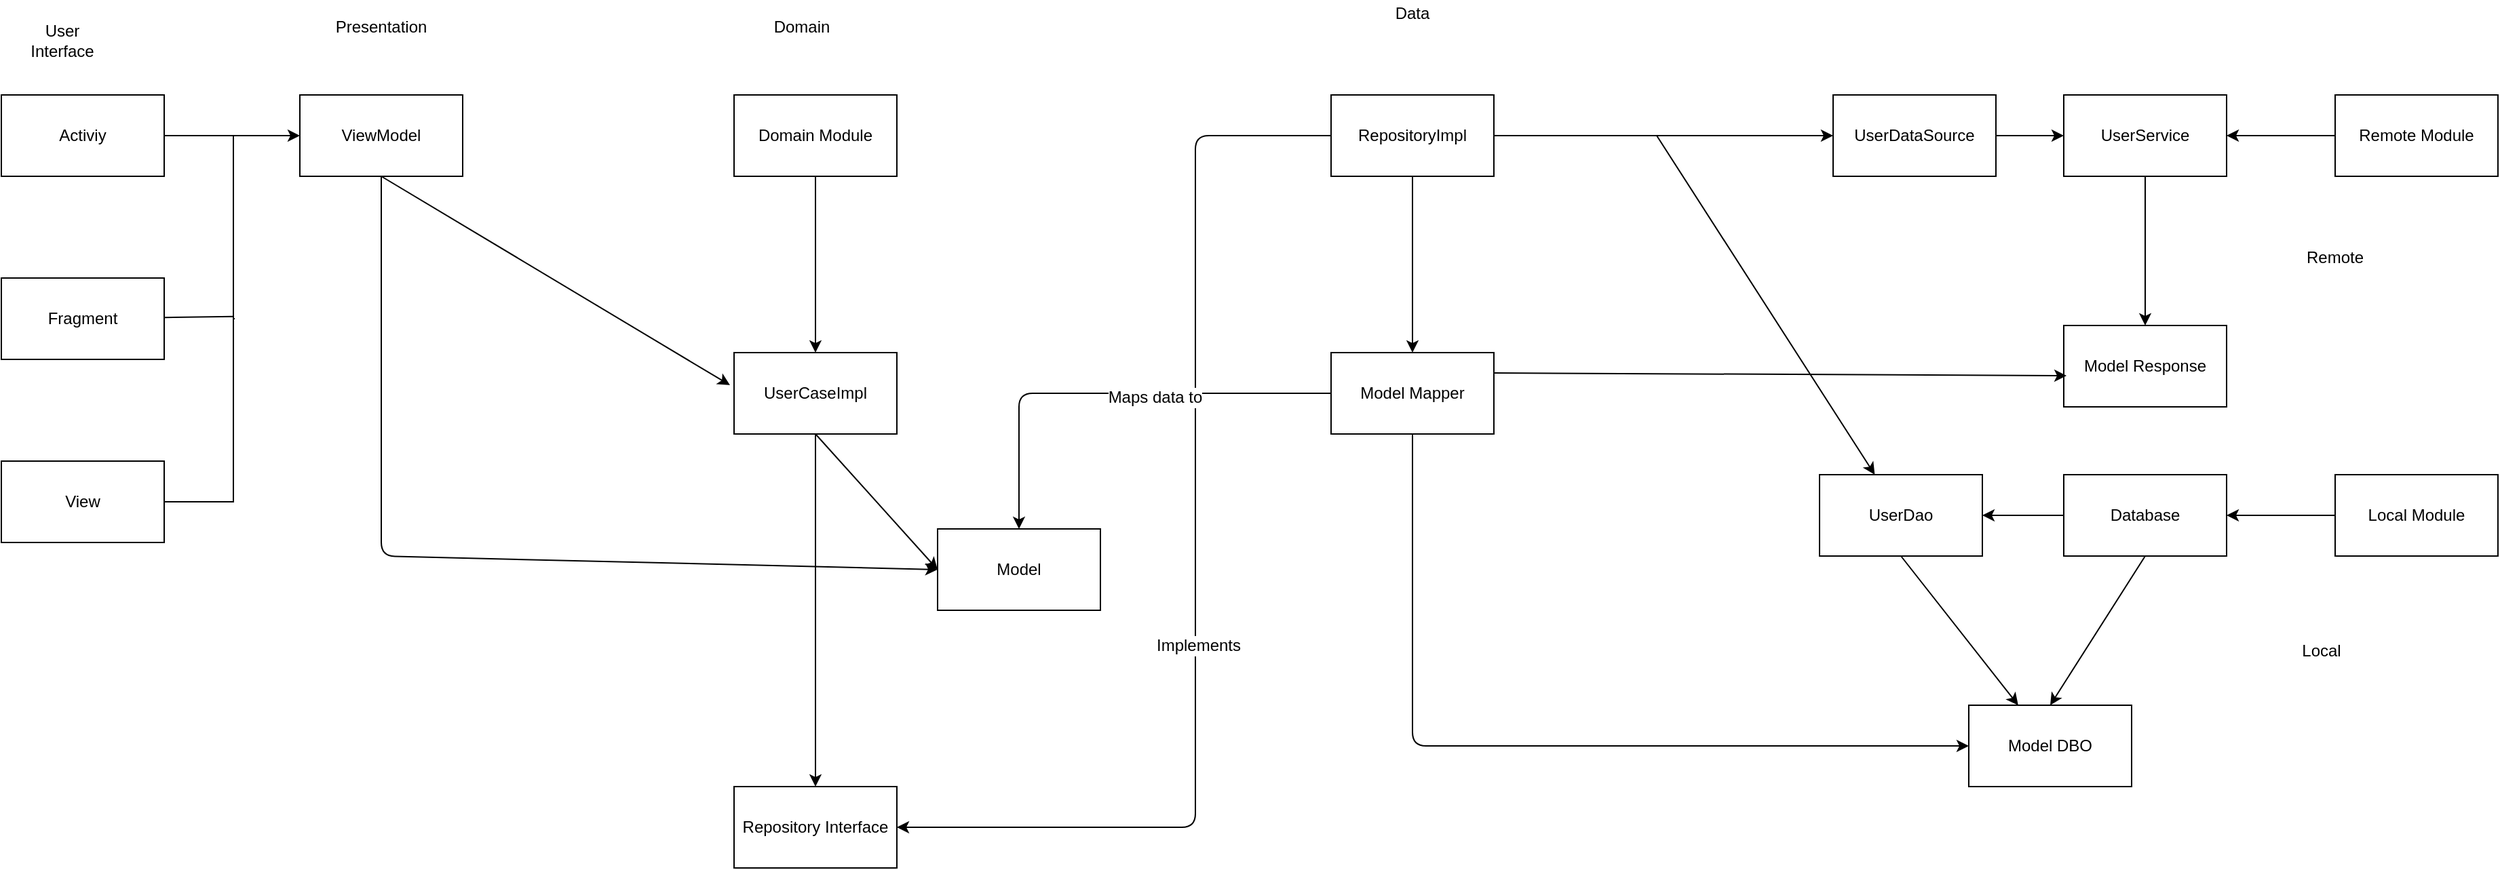 <mxfile version="11.2.9" type="github" pages="1"><diagram id="d_w_xviG30Cqwo1Cd_5Z" name="Page-1"><mxGraphModel dx="3108" dy="748" grid="1" gridSize="10" guides="1" tooltips="1" connect="1" arrows="1" fold="1" page="1" pageScale="1" pageWidth="850" pageHeight="1100" math="0" shadow="0"><root><mxCell id="0"/><mxCell id="1" parent="0"/><mxCell id="k4m7EZZNq1Qw_AHA_aCo-9" value="" style="edgeStyle=orthogonalEdgeStyle;rounded=0;orthogonalLoop=1;jettySize=auto;html=1;" edge="1" parent="1" source="k4m7EZZNq1Qw_AHA_aCo-5" target="k4m7EZZNq1Qw_AHA_aCo-6"><mxGeometry relative="1" as="geometry"/></mxCell><mxCell id="k4m7EZZNq1Qw_AHA_aCo-5" value="UserDataSource" style="rounded=0;whiteSpace=wrap;html=1;" vertex="1" parent="1"><mxGeometry x="390" y="320" width="120" height="60" as="geometry"/></mxCell><mxCell id="k4m7EZZNq1Qw_AHA_aCo-11" value="" style="edgeStyle=orthogonalEdgeStyle;rounded=0;orthogonalLoop=1;jettySize=auto;html=1;" edge="1" parent="1" source="k4m7EZZNq1Qw_AHA_aCo-6" target="k4m7EZZNq1Qw_AHA_aCo-7"><mxGeometry relative="1" as="geometry"/></mxCell><mxCell id="k4m7EZZNq1Qw_AHA_aCo-6" value="UserService" style="rounded=0;whiteSpace=wrap;html=1;" vertex="1" parent="1"><mxGeometry x="560" y="320" width="120" height="60" as="geometry"/></mxCell><mxCell id="k4m7EZZNq1Qw_AHA_aCo-7" value="Model Response" style="rounded=0;whiteSpace=wrap;html=1;" vertex="1" parent="1"><mxGeometry x="560" y="490" width="120" height="60" as="geometry"/></mxCell><mxCell id="k4m7EZZNq1Qw_AHA_aCo-10" value="" style="edgeStyle=orthogonalEdgeStyle;rounded=0;orthogonalLoop=1;jettySize=auto;html=1;" edge="1" parent="1" source="k4m7EZZNq1Qw_AHA_aCo-8" target="k4m7EZZNq1Qw_AHA_aCo-6"><mxGeometry relative="1" as="geometry"/></mxCell><mxCell id="k4m7EZZNq1Qw_AHA_aCo-8" value="Remote Module" style="rounded=0;whiteSpace=wrap;html=1;" vertex="1" parent="1"><mxGeometry x="760" y="320" width="120" height="60" as="geometry"/></mxCell><mxCell id="k4m7EZZNq1Qw_AHA_aCo-19" value="Remote" style="text;html=1;strokeColor=none;fillColor=none;align=center;verticalAlign=middle;whiteSpace=wrap;rounded=0;" vertex="1" parent="1"><mxGeometry x="740" y="430" width="40" height="20" as="geometry"/></mxCell><mxCell id="k4m7EZZNq1Qw_AHA_aCo-20" value="Local" style="text;html=1;strokeColor=none;fillColor=none;align=center;verticalAlign=middle;whiteSpace=wrap;rounded=0;" vertex="1" parent="1"><mxGeometry x="730" y="720" width="40" height="20" as="geometry"/></mxCell><mxCell id="k4m7EZZNq1Qw_AHA_aCo-21" value="Model DBO" style="rounded=0;whiteSpace=wrap;html=1;" vertex="1" parent="1"><mxGeometry x="490" y="770" width="120" height="60" as="geometry"/></mxCell><mxCell id="k4m7EZZNq1Qw_AHA_aCo-29" value="" style="edgeStyle=orthogonalEdgeStyle;rounded=0;orthogonalLoop=1;jettySize=auto;html=1;" edge="1" parent="1" source="k4m7EZZNq1Qw_AHA_aCo-22" target="k4m7EZZNq1Qw_AHA_aCo-23"><mxGeometry relative="1" as="geometry"/></mxCell><mxCell id="k4m7EZZNq1Qw_AHA_aCo-22" value="Local Module" style="rounded=0;whiteSpace=wrap;html=1;" vertex="1" parent="1"><mxGeometry x="760" y="600" width="120" height="60" as="geometry"/></mxCell><mxCell id="k4m7EZZNq1Qw_AHA_aCo-28" value="" style="edgeStyle=orthogonalEdgeStyle;rounded=0;orthogonalLoop=1;jettySize=auto;html=1;" edge="1" parent="1" source="k4m7EZZNq1Qw_AHA_aCo-23" target="k4m7EZZNq1Qw_AHA_aCo-24"><mxGeometry relative="1" as="geometry"/></mxCell><mxCell id="k4m7EZZNq1Qw_AHA_aCo-24" value="UserDao" style="rounded=0;whiteSpace=wrap;html=1;" vertex="1" parent="1"><mxGeometry x="380" y="600" width="120" height="60" as="geometry"/></mxCell><mxCell id="k4m7EZZNq1Qw_AHA_aCo-27" value="" style="endArrow=classic;html=1;exitX=0.5;exitY=1;exitDx=0;exitDy=0;" edge="1" parent="1" source="k4m7EZZNq1Qw_AHA_aCo-24" target="k4m7EZZNq1Qw_AHA_aCo-21"><mxGeometry width="50" height="50" relative="1" as="geometry"><mxPoint x="30" y="820" as="sourcePoint"/><mxPoint x="80" y="770" as="targetPoint"/></mxGeometry></mxCell><mxCell id="k4m7EZZNq1Qw_AHA_aCo-35" style="rounded=0;orthogonalLoop=1;jettySize=auto;html=1;entryX=1;entryY=0.5;entryDx=0;entryDy=0;endArrow=none;endFill=0;" edge="1" parent="1" target="k4m7EZZNq1Qw_AHA_aCo-1"><mxGeometry relative="1" as="geometry"><mxPoint x="260" y="350" as="sourcePoint"/></mxGeometry></mxCell><mxCell id="k4m7EZZNq1Qw_AHA_aCo-36" style="rounded=0;orthogonalLoop=1;jettySize=auto;html=1;" edge="1" parent="1" target="k4m7EZZNq1Qw_AHA_aCo-5"><mxGeometry relative="1" as="geometry"><mxPoint x="260" y="350" as="sourcePoint"/></mxGeometry></mxCell><mxCell id="k4m7EZZNq1Qw_AHA_aCo-37" style="rounded=0;orthogonalLoop=1;jettySize=auto;html=1;" edge="1" parent="1" target="k4m7EZZNq1Qw_AHA_aCo-24"><mxGeometry relative="1" as="geometry"><mxPoint x="260" y="350" as="sourcePoint"/></mxGeometry></mxCell><mxCell id="k4m7EZZNq1Qw_AHA_aCo-32" value="" style="strokeWidth=1;html=1;shape=mxgraph.flowchart.annotation_2;align=left;pointerEvents=1" vertex="1" parent="1"><mxGeometry x="210" y="350" as="geometry"/></mxCell><mxCell id="k4m7EZZNq1Qw_AHA_aCo-42" value="Repository Interface" style="rounded=0;whiteSpace=wrap;html=1;strokeWidth=1;" vertex="1" parent="1"><mxGeometry x="-420" y="830" width="120" height="60" as="geometry"/></mxCell><mxCell id="k4m7EZZNq1Qw_AHA_aCo-43" value="Model" style="rounded=0;whiteSpace=wrap;html=1;strokeWidth=1;" vertex="1" parent="1"><mxGeometry x="-270" y="640" width="120" height="60" as="geometry"/></mxCell><mxCell id="k4m7EZZNq1Qw_AHA_aCo-45" value="" style="endArrow=classic;html=1;exitX=0;exitY=0.5;exitDx=0;exitDy=0;" edge="1" parent="1" source="k4m7EZZNq1Qw_AHA_aCo-1" target="k4m7EZZNq1Qw_AHA_aCo-42"><mxGeometry width="50" height="50" relative="1" as="geometry"><mxPoint x="60" y="1150" as="sourcePoint"/><mxPoint x="110" y="1100" as="targetPoint"/><Array as="points"><mxPoint x="-80" y="350"/><mxPoint x="-80" y="650"/><mxPoint x="-80" y="860"/></Array></mxGeometry></mxCell><mxCell id="k4m7EZZNq1Qw_AHA_aCo-54" value="Implements" style="text;html=1;resizable=0;points=[];align=center;verticalAlign=middle;labelBackgroundColor=#ffffff;" vertex="1" connectable="0" parent="k4m7EZZNq1Qw_AHA_aCo-45"><mxGeometry x="0.147" y="2" relative="1" as="geometry"><mxPoint as="offset"/></mxGeometry></mxCell><mxCell id="k4m7EZZNq1Qw_AHA_aCo-49" value="" style="endArrow=classic;html=1;exitX=0;exitY=0.5;exitDx=0;exitDy=0;" edge="1" parent="1" source="k4m7EZZNq1Qw_AHA_aCo-2" target="k4m7EZZNq1Qw_AHA_aCo-43"><mxGeometry width="50" height="50" relative="1" as="geometry"><mxPoint x="10" y="1170" as="sourcePoint"/><mxPoint x="60" y="1120" as="targetPoint"/><Array as="points"><mxPoint x="-210" y="540"/></Array></mxGeometry></mxCell><mxCell id="k4m7EZZNq1Qw_AHA_aCo-50" value="Maps data to" style="text;html=1;resizable=0;points=[];align=center;verticalAlign=middle;labelBackgroundColor=#ffffff;" vertex="1" connectable="0" parent="k4m7EZZNq1Qw_AHA_aCo-49"><mxGeometry x="-0.213" y="3" relative="1" as="geometry"><mxPoint as="offset"/></mxGeometry></mxCell><mxCell id="k4m7EZZNq1Qw_AHA_aCo-51" value="Domain" style="text;html=1;strokeColor=none;fillColor=none;align=center;verticalAlign=middle;whiteSpace=wrap;rounded=0;" vertex="1" parent="1"><mxGeometry x="-390" y="260" width="40" height="20" as="geometry"/></mxCell><mxCell id="k4m7EZZNq1Qw_AHA_aCo-52" value="" style="endArrow=classic;html=1;exitX=1;exitY=0.25;exitDx=0;exitDy=0;entryX=0.017;entryY=0.617;entryDx=0;entryDy=0;entryPerimeter=0;" edge="1" parent="1" source="k4m7EZZNq1Qw_AHA_aCo-2" target="k4m7EZZNq1Qw_AHA_aCo-7"><mxGeometry width="50" height="50" relative="1" as="geometry"><mxPoint x="245" y="555" as="sourcePoint"/><mxPoint x="295" y="505" as="targetPoint"/></mxGeometry></mxCell><mxCell id="k4m7EZZNq1Qw_AHA_aCo-53" value="" style="endArrow=classic;html=1;exitX=0.5;exitY=1;exitDx=0;exitDy=0;entryX=0;entryY=0.5;entryDx=0;entryDy=0;" edge="1" parent="1" source="k4m7EZZNq1Qw_AHA_aCo-2" target="k4m7EZZNq1Qw_AHA_aCo-21"><mxGeometry width="50" height="50" relative="1" as="geometry"><mxPoint x="190" y="531.739" as="sourcePoint"/><mxPoint x="532.04" y="487.02" as="targetPoint"/><Array as="points"><mxPoint x="80" y="800"/><mxPoint x="270" y="800"/></Array></mxGeometry></mxCell><mxCell id="k4m7EZZNq1Qw_AHA_aCo-64" value="" style="group" vertex="1" connectable="0" parent="1"><mxGeometry x="-420" y="320" width="120" height="60" as="geometry"/></mxCell><mxCell id="k4m7EZZNq1Qw_AHA_aCo-44" value="Domain Module" style="rounded=0;whiteSpace=wrap;html=1;strokeWidth=1;" vertex="1" parent="k4m7EZZNq1Qw_AHA_aCo-64"><mxGeometry width="120" height="60" as="geometry"/></mxCell><mxCell id="k4m7EZZNq1Qw_AHA_aCo-46" value="" style="endArrow=classic;html=1;" edge="1" parent="k4m7EZZNq1Qw_AHA_aCo-64" target="k4m7EZZNq1Qw_AHA_aCo-41"><mxGeometry width="50" height="50" relative="1" as="geometry"><mxPoint x="60" y="60" as="sourcePoint"/><mxPoint x="10" y="340" as="targetPoint"/></mxGeometry></mxCell><mxCell id="k4m7EZZNq1Qw_AHA_aCo-66" value="" style="group" vertex="1" connectable="0" parent="1"><mxGeometry x="-420" y="510" width="120" height="60" as="geometry"/></mxCell><mxCell id="k4m7EZZNq1Qw_AHA_aCo-65" value="" style="group" vertex="1" connectable="0" parent="k4m7EZZNq1Qw_AHA_aCo-66"><mxGeometry width="120" height="60" as="geometry"/></mxCell><mxCell id="k4m7EZZNq1Qw_AHA_aCo-41" value="UserCaseImpl" style="rounded=0;whiteSpace=wrap;html=1;strokeWidth=1;" vertex="1" parent="k4m7EZZNq1Qw_AHA_aCo-65"><mxGeometry width="120" height="60" as="geometry"/></mxCell><mxCell id="k4m7EZZNq1Qw_AHA_aCo-47" value="" style="endArrow=classic;html=1;" edge="1" parent="1" source="k4m7EZZNq1Qw_AHA_aCo-41" target="k4m7EZZNq1Qw_AHA_aCo-42"><mxGeometry width="50" height="50" relative="1" as="geometry"><mxPoint x="-40" y="250" as="sourcePoint"/><mxPoint x="10" y="200" as="targetPoint"/><Array as="points"/></mxGeometry></mxCell><mxCell id="k4m7EZZNq1Qw_AHA_aCo-48" value="" style="endArrow=classic;html=1;entryX=0;entryY=0.5;entryDx=0;entryDy=0;" edge="1" parent="1" target="k4m7EZZNq1Qw_AHA_aCo-43"><mxGeometry width="50" height="50" relative="1" as="geometry"><mxPoint x="-360" y="570" as="sourcePoint"/><mxPoint x="60" y="1120" as="targetPoint"/></mxGeometry></mxCell><mxCell id="k4m7EZZNq1Qw_AHA_aCo-1" value="RepositoryImpl" style="rounded=0;whiteSpace=wrap;html=1;" vertex="1" parent="1"><mxGeometry x="20" y="320" width="120" height="60" as="geometry"/></mxCell><mxCell id="k4m7EZZNq1Qw_AHA_aCo-2" value="Model Mapper" style="rounded=0;whiteSpace=wrap;html=1;" vertex="1" parent="1"><mxGeometry x="20" y="510" width="120" height="60" as="geometry"/></mxCell><mxCell id="k4m7EZZNq1Qw_AHA_aCo-3" value="" style="endArrow=classic;html=1;exitX=0.5;exitY=1;exitDx=0;exitDy=0;entryX=0.5;entryY=0;entryDx=0;entryDy=0;" edge="1" parent="1" source="k4m7EZZNq1Qw_AHA_aCo-1" target="k4m7EZZNq1Qw_AHA_aCo-2"><mxGeometry width="50" height="50" relative="1" as="geometry"><mxPoint x="40" y="545.217" as="sourcePoint"/><mxPoint x="90" y="508.261" as="targetPoint"/></mxGeometry></mxCell><mxCell id="k4m7EZZNq1Qw_AHA_aCo-71" value="" style="group" vertex="1" connectable="0" parent="1"><mxGeometry x="560" y="600" width="120" height="60" as="geometry"/></mxCell><mxCell id="k4m7EZZNq1Qw_AHA_aCo-23" value="Database" style="rounded=0;whiteSpace=wrap;html=1;" vertex="1" parent="k4m7EZZNq1Qw_AHA_aCo-71"><mxGeometry width="120" height="60" as="geometry"/></mxCell><mxCell id="k4m7EZZNq1Qw_AHA_aCo-70" value="" style="endArrow=classic;html=1;exitX=0.5;exitY=1;exitDx=0;exitDy=0;entryX=0.5;entryY=0;entryDx=0;entryDy=0;" edge="1" parent="k4m7EZZNq1Qw_AHA_aCo-71" source="k4m7EZZNq1Qw_AHA_aCo-23" target="k4m7EZZNq1Qw_AHA_aCo-21"><mxGeometry width="50" height="50" relative="1" as="geometry"><mxPoint x="-760" y="360" as="sourcePoint"/><mxPoint x="-710" y="310" as="targetPoint"/></mxGeometry></mxCell><mxCell id="k4m7EZZNq1Qw_AHA_aCo-72" value="ViewModel" style="rounded=0;whiteSpace=wrap;html=1;strokeWidth=1;" vertex="1" parent="1"><mxGeometry x="-740" y="320" width="120" height="60" as="geometry"/></mxCell><mxCell id="k4m7EZZNq1Qw_AHA_aCo-73" value="" style="endArrow=classic;html=1;exitX=0.5;exitY=1;exitDx=0;exitDy=0;entryX=-0.025;entryY=0.4;entryDx=0;entryDy=0;entryPerimeter=0;" edge="1" parent="1" source="k4m7EZZNq1Qw_AHA_aCo-72" target="k4m7EZZNq1Qw_AHA_aCo-41"><mxGeometry width="50" height="50" relative="1" as="geometry"><mxPoint x="-740" y="960" as="sourcePoint"/><mxPoint x="-690" y="910" as="targetPoint"/></mxGeometry></mxCell><mxCell id="k4m7EZZNq1Qw_AHA_aCo-74" value="" style="endArrow=classic;html=1;exitX=0.5;exitY=1;exitDx=0;exitDy=0;entryX=0;entryY=0.5;entryDx=0;entryDy=0;" edge="1" parent="1" source="k4m7EZZNq1Qw_AHA_aCo-72" target="k4m7EZZNq1Qw_AHA_aCo-43"><mxGeometry width="50" height="50" relative="1" as="geometry"><mxPoint x="-740" y="960" as="sourcePoint"/><mxPoint x="-690" y="910" as="targetPoint"/><Array as="points"><mxPoint x="-680" y="660"/></Array></mxGeometry></mxCell><mxCell id="k4m7EZZNq1Qw_AHA_aCo-75" value="Data" style="text;html=1;strokeColor=none;fillColor=none;align=center;verticalAlign=middle;whiteSpace=wrap;rounded=0;" vertex="1" parent="1"><mxGeometry x="60" y="250" width="40" height="20" as="geometry"/></mxCell><mxCell id="k4m7EZZNq1Qw_AHA_aCo-76" value="Presentation" style="text;html=1;strokeColor=none;fillColor=none;align=center;verticalAlign=middle;whiteSpace=wrap;rounded=0;" vertex="1" parent="1"><mxGeometry x="-700" y="260" width="40" height="20" as="geometry"/></mxCell><mxCell id="k4m7EZZNq1Qw_AHA_aCo-77" value="Activiy" style="rounded=0;whiteSpace=wrap;html=1;strokeWidth=1;" vertex="1" parent="1"><mxGeometry x="-960" y="320" width="120" height="60" as="geometry"/></mxCell><mxCell id="k4m7EZZNq1Qw_AHA_aCo-78" value="Fragment" style="rounded=0;whiteSpace=wrap;html=1;strokeWidth=1;" vertex="1" parent="1"><mxGeometry x="-960" y="455" width="120" height="60" as="geometry"/></mxCell><mxCell id="k4m7EZZNq1Qw_AHA_aCo-79" value="View" style="rounded=0;whiteSpace=wrap;html=1;strokeWidth=1;" vertex="1" parent="1"><mxGeometry x="-960" y="590" width="120" height="60" as="geometry"/></mxCell><mxCell id="k4m7EZZNq1Qw_AHA_aCo-87" value="" style="edgeStyle=none;rounded=0;jumpStyle=sharp;orthogonalLoop=1;jettySize=auto;html=1;endArrow=none;endFill=0;exitX=0.4;exitY=0.506;exitDx=0;exitDy=0;exitPerimeter=0;" edge="1" parent="1" source="k4m7EZZNq1Qw_AHA_aCo-85" target="k4m7EZZNq1Qw_AHA_aCo-78"><mxGeometry relative="1" as="geometry"/></mxCell><mxCell id="k4m7EZZNq1Qw_AHA_aCo-85" value="" style="strokeWidth=1;html=1;shape=mxgraph.flowchart.annotation_2;align=left;pointerEvents=1;direction=west;" vertex="1" parent="1"><mxGeometry x="-790" y="350" width="2" height="270" as="geometry"/></mxCell><mxCell id="k4m7EZZNq1Qw_AHA_aCo-86" style="edgeStyle=none;rounded=0;jumpStyle=sharp;orthogonalLoop=1;jettySize=auto;html=1;exitX=0;exitY=0.5;exitDx=0;exitDy=0;exitPerimeter=0;endArrow=none;endFill=0;" edge="1" parent="1" source="k4m7EZZNq1Qw_AHA_aCo-85" target="k4m7EZZNq1Qw_AHA_aCo-85"><mxGeometry relative="1" as="geometry"/></mxCell><mxCell id="k4m7EZZNq1Qw_AHA_aCo-90" value="" style="endArrow=none;html=1;exitX=1;exitY=0.5;exitDx=0;exitDy=0;entryX=0.5;entryY=0;entryDx=0;entryDy=0;entryPerimeter=0;" edge="1" parent="1" source="k4m7EZZNq1Qw_AHA_aCo-79" target="k4m7EZZNq1Qw_AHA_aCo-85"><mxGeometry width="50" height="50" relative="1" as="geometry"><mxPoint x="-810" y="690" as="sourcePoint"/><mxPoint x="-760" y="640" as="targetPoint"/></mxGeometry></mxCell><mxCell id="k4m7EZZNq1Qw_AHA_aCo-91" value="" style="endArrow=none;html=1;exitX=1;exitY=0.5;exitDx=0;exitDy=0;entryX=1;entryY=1;entryDx=0;entryDy=0;entryPerimeter=0;" edge="1" parent="1" source="k4m7EZZNq1Qw_AHA_aCo-77" target="k4m7EZZNq1Qw_AHA_aCo-85"><mxGeometry width="50" height="50" relative="1" as="geometry"><mxPoint x="-960" y="960" as="sourcePoint"/><mxPoint x="-910" y="910" as="targetPoint"/></mxGeometry></mxCell><mxCell id="k4m7EZZNq1Qw_AHA_aCo-92" value="" style="endArrow=classic;html=1;exitX=0.5;exitY=1;exitDx=0;exitDy=0;exitPerimeter=0;entryX=0;entryY=0.5;entryDx=0;entryDy=0;endFill=1;" edge="1" parent="1" source="k4m7EZZNq1Qw_AHA_aCo-85" target="k4m7EZZNq1Qw_AHA_aCo-72"><mxGeometry width="50" height="50" relative="1" as="geometry"><mxPoint x="-960" y="960" as="sourcePoint"/><mxPoint x="-910" y="910" as="targetPoint"/></mxGeometry></mxCell><mxCell id="k4m7EZZNq1Qw_AHA_aCo-93" value="User Interface" style="text;html=1;strokeColor=none;fillColor=none;align=center;verticalAlign=middle;whiteSpace=wrap;rounded=0;" vertex="1" parent="1"><mxGeometry x="-950" y="270" width="70" height="20" as="geometry"/></mxCell></root></mxGraphModel></diagram></mxfile>